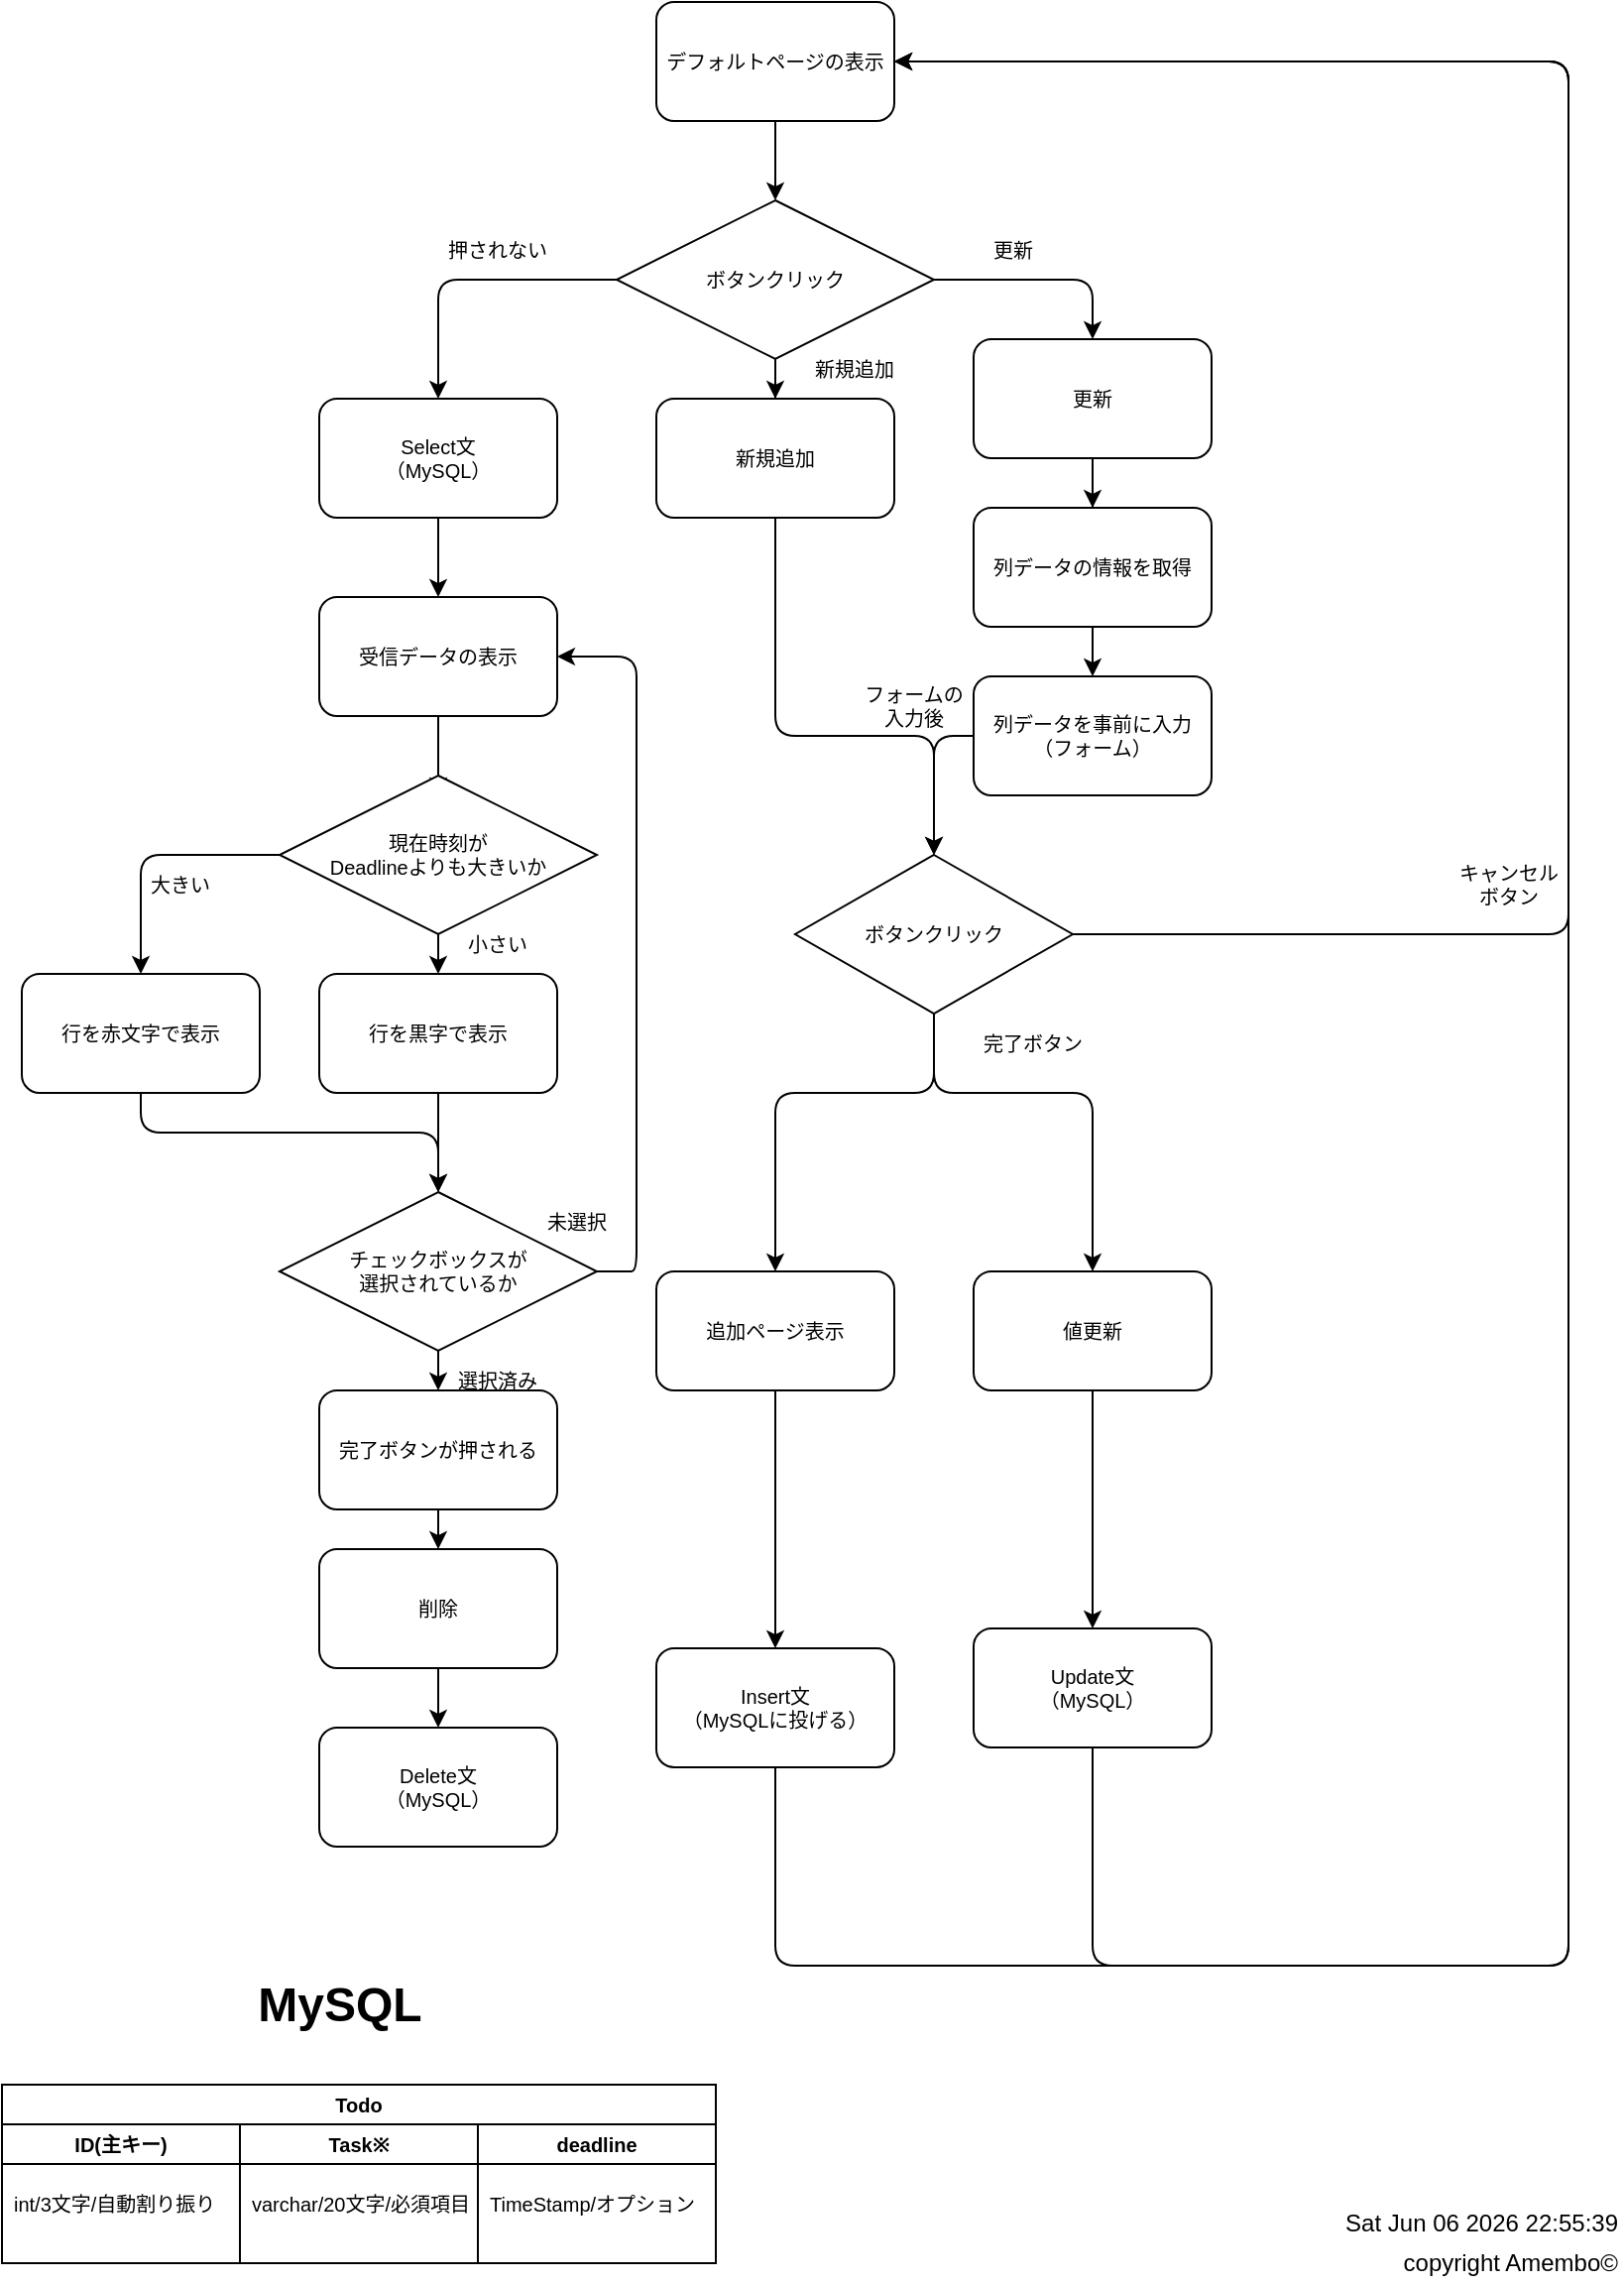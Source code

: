 <mxfile>
    <diagram id="_UTnIzZOx8dHEmtjMyRb" name="Flow">
        <mxGraphModel dx="891" dy="1687" grid="1" gridSize="10" guides="1" tooltips="1" connect="1" arrows="1" fold="1" page="1" pageScale="1" pageWidth="827" pageHeight="1169" background="none" math="0" shadow="0">
            <root>
                <mxCell id="ogp9B6KFs-9lG9ugsGGI-0"/>
                <mxCell id="ogp9B6KFs-9lG9ugsGGI-1" parent="ogp9B6KFs-9lG9ugsGGI-0"/>
                <mxCell id="ogp9B6KFs-9lG9ugsGGI-10" style="edgeStyle=none;html=1;fontFamily=Helvetica;fontSize=10;fillColor=default;" parent="ogp9B6KFs-9lG9ugsGGI-1" source="ogp9B6KFs-9lG9ugsGGI-4" target="ogp9B6KFs-9lG9ugsGGI-6" edge="1">
                    <mxGeometry relative="1" as="geometry"/>
                </mxCell>
                <mxCell id="ogp9B6KFs-9lG9ugsGGI-4" value="デフォルトページの表示" style="rounded=1;whiteSpace=wrap;html=1;fontFamily=Helvetica;fontSize=10;" parent="ogp9B6KFs-9lG9ugsGGI-1" vertex="1">
                    <mxGeometry x="340" y="-1150" width="120" height="60" as="geometry"/>
                </mxCell>
                <mxCell id="ogp9B6KFs-9lG9ugsGGI-13" style="edgeStyle=none;html=1;fontFamily=Helvetica;fontSize=10;fillColor=default;startArrow=none;entryX=0.5;entryY=0;entryDx=0;entryDy=0;exitX=0.5;exitY=1;exitDx=0;exitDy=0;" parent="ogp9B6KFs-9lG9ugsGGI-1" source="ogp9B6KFs-9lG9ugsGGI-5" target="bqBpQMi_T5sMXnGH0rjF-1" edge="1">
                    <mxGeometry relative="1" as="geometry">
                        <Array as="points">
                            <mxPoint x="400" y="-780"/>
                            <mxPoint x="480" y="-780"/>
                        </Array>
                    </mxGeometry>
                </mxCell>
                <mxCell id="ogp9B6KFs-9lG9ugsGGI-5" value="新規追加" style="rounded=1;whiteSpace=wrap;html=1;fontFamily=Helvetica;fontSize=10;" parent="ogp9B6KFs-9lG9ugsGGI-1" vertex="1">
                    <mxGeometry x="340" y="-950" width="120" height="60" as="geometry"/>
                </mxCell>
                <mxCell id="ogp9B6KFs-9lG9ugsGGI-8" style="edgeStyle=none;html=1;fontFamily=Helvetica;fontSize=10;fillColor=default;entryX=0.5;entryY=0;entryDx=0;entryDy=0;" parent="ogp9B6KFs-9lG9ugsGGI-1" source="ogp9B6KFs-9lG9ugsGGI-6" target="ogp9B6KFs-9lG9ugsGGI-5" edge="1">
                    <mxGeometry relative="1" as="geometry">
                        <mxPoint x="180" y="-1010" as="targetPoint"/>
                        <Array as="points"/>
                    </mxGeometry>
                </mxCell>
                <mxCell id="bz7G_Bc04t0H2JR9KmnL-1" style="edgeStyle=none;html=1;entryX=0.5;entryY=0;entryDx=0;entryDy=0;fontFamily=Helvetica;fontSize=10;fillColor=default;" parent="ogp9B6KFs-9lG9ugsGGI-1" source="ogp9B6KFs-9lG9ugsGGI-6" target="bz7G_Bc04t0H2JR9KmnL-0" edge="1">
                    <mxGeometry relative="1" as="geometry">
                        <Array as="points">
                            <mxPoint x="230" y="-1010"/>
                        </Array>
                    </mxGeometry>
                </mxCell>
                <mxCell id="ogp9B6KFs-9lG9ugsGGI-18" style="edgeStyle=none;html=1;fontFamily=Helvetica;fontSize=10;fillColor=default;startArrow=none;" parent="ogp9B6KFs-9lG9ugsGGI-1" source="bqBpQMi_T5sMXnGH0rjF-4" target="ogp9B6KFs-9lG9ugsGGI-17" edge="1">
                    <mxGeometry relative="1" as="geometry"/>
                </mxCell>
                <mxCell id="bqBpQMi_T5sMXnGH0rjF-6" style="edgeStyle=none;html=1;fontFamily=Helvetica;fontSize=10;fillColor=default;" parent="ogp9B6KFs-9lG9ugsGGI-1" source="ogp9B6KFs-9lG9ugsGGI-7" target="bqBpQMi_T5sMXnGH0rjF-4" edge="1">
                    <mxGeometry relative="1" as="geometry"/>
                </mxCell>
                <mxCell id="ogp9B6KFs-9lG9ugsGGI-7" value="更新" style="rounded=1;whiteSpace=wrap;html=1;fontFamily=Helvetica;fontSize=10;" parent="ogp9B6KFs-9lG9ugsGGI-1" vertex="1">
                    <mxGeometry x="500" y="-980" width="120" height="60" as="geometry"/>
                </mxCell>
                <mxCell id="ogp9B6KFs-9lG9ugsGGI-9" style="edgeStyle=none;html=1;fontFamily=Helvetica;fontSize=10;fillColor=default;exitX=1;exitY=0.5;exitDx=0;exitDy=0;" parent="ogp9B6KFs-9lG9ugsGGI-1" source="ogp9B6KFs-9lG9ugsGGI-6" target="ogp9B6KFs-9lG9ugsGGI-7" edge="1">
                    <mxGeometry relative="1" as="geometry">
                        <mxPoint x="200" y="-940" as="targetPoint"/>
                        <mxPoint x="315" y="-1000" as="sourcePoint"/>
                        <Array as="points">
                            <mxPoint x="560" y="-1010"/>
                        </Array>
                    </mxGeometry>
                </mxCell>
                <mxCell id="ogp9B6KFs-9lG9ugsGGI-15" style="edgeStyle=none;html=1;fontFamily=Helvetica;fontSize=10;fillColor=default;" parent="ogp9B6KFs-9lG9ugsGGI-1" source="ogp9B6KFs-9lG9ugsGGI-12" target="ogp9B6KFs-9lG9ugsGGI-14" edge="1">
                    <mxGeometry relative="1" as="geometry"/>
                </mxCell>
                <mxCell id="ogp9B6KFs-9lG9ugsGGI-12" value="追加ページ表示" style="rounded=1;whiteSpace=wrap;html=1;fontFamily=Helvetica;fontSize=10;" parent="ogp9B6KFs-9lG9ugsGGI-1" vertex="1">
                    <mxGeometry x="340" y="-510" width="120" height="60" as="geometry"/>
                </mxCell>
                <mxCell id="ogp9B6KFs-9lG9ugsGGI-16" style="edgeStyle=none;html=1;entryX=1;entryY=0.5;entryDx=0;entryDy=0;fontFamily=Helvetica;fontSize=10;fillColor=default;exitX=0.5;exitY=1;exitDx=0;exitDy=0;" parent="ogp9B6KFs-9lG9ugsGGI-1" source="ogp9B6KFs-9lG9ugsGGI-14" target="ogp9B6KFs-9lG9ugsGGI-4" edge="1">
                    <mxGeometry relative="1" as="geometry">
                        <Array as="points">
                            <mxPoint x="400" y="-160"/>
                            <mxPoint x="800" y="-160"/>
                            <mxPoint x="800" y="-400"/>
                            <mxPoint x="800" y="-850"/>
                            <mxPoint x="800" y="-1120"/>
                        </Array>
                    </mxGeometry>
                </mxCell>
                <mxCell id="ogp9B6KFs-9lG9ugsGGI-14" value="Insert文&lt;br&gt;（MySQLに投げる）" style="rounded=1;whiteSpace=wrap;html=1;fontFamily=Helvetica;fontSize=10;" parent="ogp9B6KFs-9lG9ugsGGI-1" vertex="1">
                    <mxGeometry x="340" y="-320" width="120" height="60" as="geometry"/>
                </mxCell>
                <mxCell id="bqBpQMi_T5sMXnGH0rjF-8" style="edgeStyle=none;html=1;entryX=0.5;entryY=0;entryDx=0;entryDy=0;fontFamily=Helvetica;fontSize=10;fillColor=default;" parent="ogp9B6KFs-9lG9ugsGGI-1" source="ogp9B6KFs-9lG9ugsGGI-17" target="bqBpQMi_T5sMXnGH0rjF-1" edge="1">
                    <mxGeometry relative="1" as="geometry">
                        <Array as="points">
                            <mxPoint x="480" y="-780"/>
                        </Array>
                    </mxGeometry>
                </mxCell>
                <mxCell id="ogp9B6KFs-9lG9ugsGGI-17" value="列データを事前に入力&lt;br&gt;（フォーム）" style="rounded=1;whiteSpace=wrap;html=1;fontFamily=Helvetica;fontSize=10;" parent="ogp9B6KFs-9lG9ugsGGI-1" vertex="1">
                    <mxGeometry x="500" y="-810" width="120" height="60" as="geometry"/>
                </mxCell>
                <mxCell id="ogp9B6KFs-9lG9ugsGGI-28" style="edgeStyle=none;html=1;fontFamily=Helvetica;fontSize=10;fillColor=default;" parent="ogp9B6KFs-9lG9ugsGGI-1" source="ogp9B6KFs-9lG9ugsGGI-21" target="ogp9B6KFs-9lG9ugsGGI-27" edge="1">
                    <mxGeometry relative="1" as="geometry"/>
                </mxCell>
                <mxCell id="ogp9B6KFs-9lG9ugsGGI-21" value="削除" style="rounded=1;whiteSpace=wrap;html=1;fontFamily=Helvetica;fontSize=10;" parent="ogp9B6KFs-9lG9ugsGGI-1" vertex="1">
                    <mxGeometry x="170" y="-370" width="120" height="60" as="geometry"/>
                </mxCell>
                <mxCell id="ogp9B6KFs-9lG9ugsGGI-26" style="edgeStyle=none;html=1;fontFamily=Helvetica;fontSize=10;fillColor=default;" parent="ogp9B6KFs-9lG9ugsGGI-1" source="ogp9B6KFs-9lG9ugsGGI-23" target="ogp9B6KFs-9lG9ugsGGI-25" edge="1">
                    <mxGeometry relative="1" as="geometry"/>
                </mxCell>
                <mxCell id="ogp9B6KFs-9lG9ugsGGI-23" value="値更新" style="rounded=1;whiteSpace=wrap;html=1;fontFamily=Helvetica;fontSize=10;" parent="ogp9B6KFs-9lG9ugsGGI-1" vertex="1">
                    <mxGeometry x="500" y="-510" width="120" height="60" as="geometry"/>
                </mxCell>
                <mxCell id="ogp9B6KFs-9lG9ugsGGI-31" style="edgeStyle=none;html=1;entryX=1;entryY=0.5;entryDx=0;entryDy=0;fontFamily=Helvetica;fontSize=10;fillColor=default;exitX=0.5;exitY=1;exitDx=0;exitDy=0;" parent="ogp9B6KFs-9lG9ugsGGI-1" source="ogp9B6KFs-9lG9ugsGGI-25" target="ogp9B6KFs-9lG9ugsGGI-4" edge="1">
                    <mxGeometry relative="1" as="geometry">
                        <Array as="points">
                            <mxPoint x="560" y="-160"/>
                            <mxPoint x="800" y="-160"/>
                            <mxPoint x="800" y="-1120"/>
                        </Array>
                    </mxGeometry>
                </mxCell>
                <mxCell id="ogp9B6KFs-9lG9ugsGGI-25" value="Update文&lt;br&gt;（MySQL）" style="rounded=1;whiteSpace=wrap;html=1;fontFamily=Helvetica;fontSize=10;" parent="ogp9B6KFs-9lG9ugsGGI-1" vertex="1">
                    <mxGeometry x="500" y="-330" width="120" height="60" as="geometry"/>
                </mxCell>
                <mxCell id="ogp9B6KFs-9lG9ugsGGI-27" value="Delete文&lt;br&gt;（MySQL）" style="rounded=1;whiteSpace=wrap;html=1;fontFamily=Helvetica;fontSize=10;" parent="ogp9B6KFs-9lG9ugsGGI-1" vertex="1">
                    <mxGeometry x="170" y="-280" width="120" height="60" as="geometry"/>
                </mxCell>
                <mxCell id="ogp9B6KFs-9lG9ugsGGI-32" value="Todo" style="swimlane;childLayout=stackLayout;resizeParent=1;resizeParentMax=0;startSize=20;fontFamily=Helvetica;fontSize=10;swimlaneFillColor=default;" parent="ogp9B6KFs-9lG9ugsGGI-1" vertex="1">
                    <mxGeometry x="10" y="-100" width="360" height="90" as="geometry"/>
                </mxCell>
                <mxCell id="ogp9B6KFs-9lG9ugsGGI-33" value="ID(主キー)" style="swimlane;startSize=20;fontFamily=Helvetica;fontSize=10;" parent="ogp9B6KFs-9lG9ugsGGI-32" vertex="1">
                    <mxGeometry y="20" width="120" height="70" as="geometry"/>
                </mxCell>
                <mxCell id="ogp9B6KFs-9lG9ugsGGI-37" value="int/3文字/自動割り振り" style="text;strokeColor=none;fillColor=none;align=left;verticalAlign=middle;spacingLeft=4;spacingRight=4;overflow=hidden;points=[[0,0.5],[1,0.5]];portConstraint=eastwest;rotatable=0;fontFamily=Helvetica;fontSize=10;" parent="ogp9B6KFs-9lG9ugsGGI-33" vertex="1">
                    <mxGeometry y="20" width="120" height="40" as="geometry"/>
                </mxCell>
                <mxCell id="ogp9B6KFs-9lG9ugsGGI-34" value="Task※" style="swimlane;startSize=20;fontFamily=Helvetica;fontSize=10;" parent="ogp9B6KFs-9lG9ugsGGI-32" vertex="1">
                    <mxGeometry x="120" y="20" width="120" height="70" as="geometry"/>
                </mxCell>
                <mxCell id="ogp9B6KFs-9lG9ugsGGI-38" value="varchar/20文字/必須項目" style="text;strokeColor=none;fillColor=none;align=left;verticalAlign=middle;spacingLeft=4;spacingRight=4;overflow=hidden;points=[[0,0.5],[1,0.5]];portConstraint=eastwest;rotatable=0;fontFamily=Helvetica;fontSize=10;" parent="ogp9B6KFs-9lG9ugsGGI-34" vertex="1">
                    <mxGeometry y="20" width="120" height="40" as="geometry"/>
                </mxCell>
                <mxCell id="ogp9B6KFs-9lG9ugsGGI-35" value="deadline" style="swimlane;startSize=20;fontFamily=Helvetica;fontSize=10;" parent="ogp9B6KFs-9lG9ugsGGI-32" vertex="1">
                    <mxGeometry x="240" y="20" width="120" height="70" as="geometry"/>
                </mxCell>
                <mxCell id="ogp9B6KFs-9lG9ugsGGI-39" value="TimeStamp/オプション" style="text;strokeColor=none;fillColor=none;align=left;verticalAlign=middle;spacingLeft=4;spacingRight=4;overflow=hidden;points=[[0,0.5],[1,0.5]];portConstraint=eastwest;rotatable=0;fontFamily=Helvetica;fontSize=10;" parent="ogp9B6KFs-9lG9ugsGGI-35" vertex="1">
                    <mxGeometry y="20" width="120" height="40" as="geometry"/>
                </mxCell>
                <mxCell id="ogp9B6KFs-9lG9ugsGGI-36" value="MySQL" style="text;strokeColor=none;fillColor=none;html=1;fontSize=24;fontStyle=1;verticalAlign=middle;align=center;fontFamily=Helvetica;" parent="ogp9B6KFs-9lG9ugsGGI-1" vertex="1">
                    <mxGeometry x="130" y="-160" width="100" height="40" as="geometry"/>
                </mxCell>
                <mxCell id="bz7G_Bc04t0H2JR9KmnL-6" style="edgeStyle=none;html=1;fontFamily=Helvetica;fontSize=10;fillColor=default;" parent="ogp9B6KFs-9lG9ugsGGI-1" source="bz7G_Bc04t0H2JR9KmnL-0" target="bz7G_Bc04t0H2JR9KmnL-5" edge="1">
                    <mxGeometry relative="1" as="geometry"/>
                </mxCell>
                <mxCell id="bz7G_Bc04t0H2JR9KmnL-0" value="Select文&lt;br&gt;（MySQL）" style="rounded=1;whiteSpace=wrap;html=1;fontFamily=Helvetica;fontSize=10;" parent="ogp9B6KFs-9lG9ugsGGI-1" vertex="1">
                    <mxGeometry x="170" y="-950" width="120" height="60" as="geometry"/>
                </mxCell>
                <mxCell id="bz7G_Bc04t0H2JR9KmnL-2" value="更新" style="text;html=1;strokeColor=none;fillColor=none;align=center;verticalAlign=middle;whiteSpace=wrap;rounded=0;fontFamily=Helvetica;fontSize=10;" parent="ogp9B6KFs-9lG9ugsGGI-1" vertex="1">
                    <mxGeometry x="490" y="-1040" width="60" height="30" as="geometry"/>
                </mxCell>
                <mxCell id="bz7G_Bc04t0H2JR9KmnL-4" value="押されない" style="text;html=1;strokeColor=none;fillColor=none;align=center;verticalAlign=middle;whiteSpace=wrap;rounded=0;fontFamily=Helvetica;fontSize=10;" parent="ogp9B6KFs-9lG9ugsGGI-1" vertex="1">
                    <mxGeometry x="230" y="-1040" width="60" height="30" as="geometry"/>
                </mxCell>
                <mxCell id="bz7G_Bc04t0H2JR9KmnL-9" style="edgeStyle=none;html=1;fontFamily=Helvetica;fontSize=10;fillColor=default;" parent="ogp9B6KFs-9lG9ugsGGI-1" source="bz7G_Bc04t0H2JR9KmnL-5" edge="1">
                    <mxGeometry relative="1" as="geometry">
                        <mxPoint x="230" y="-750" as="targetPoint"/>
                    </mxGeometry>
                </mxCell>
                <mxCell id="bz7G_Bc04t0H2JR9KmnL-5" value="受信データの表示" style="rounded=1;whiteSpace=wrap;html=1;fontFamily=Helvetica;fontSize=10;" parent="ogp9B6KFs-9lG9ugsGGI-1" vertex="1">
                    <mxGeometry x="170" y="-850" width="120" height="60" as="geometry"/>
                </mxCell>
                <mxCell id="bz7G_Bc04t0H2JR9KmnL-11" style="edgeStyle=none;html=1;fontFamily=Helvetica;fontSize=10;fillColor=default;" parent="ogp9B6KFs-9lG9ugsGGI-1" source="bz7G_Bc04t0H2JR9KmnL-10" edge="1">
                    <mxGeometry relative="1" as="geometry">
                        <mxPoint x="80" y="-660" as="targetPoint"/>
                        <Array as="points">
                            <mxPoint x="80" y="-720"/>
                        </Array>
                    </mxGeometry>
                </mxCell>
                <mxCell id="bz7G_Bc04t0H2JR9KmnL-14" style="edgeStyle=none;html=1;fontFamily=Helvetica;fontSize=10;fillColor=default;" parent="ogp9B6KFs-9lG9ugsGGI-1" source="bz7G_Bc04t0H2JR9KmnL-10" target="bz7G_Bc04t0H2JR9KmnL-13" edge="1">
                    <mxGeometry relative="1" as="geometry"/>
                </mxCell>
                <mxCell id="bz7G_Bc04t0H2JR9KmnL-10" value="現在時刻が&lt;br&gt;Deadlineよりも大きいか" style="rhombus;whiteSpace=wrap;html=1;fontFamily=Helvetica;fontSize=10;" parent="ogp9B6KFs-9lG9ugsGGI-1" vertex="1">
                    <mxGeometry x="150" y="-760" width="160" height="80" as="geometry"/>
                </mxCell>
                <mxCell id="bz7G_Bc04t0H2JR9KmnL-18" style="edgeStyle=none;html=1;fontFamily=Helvetica;fontSize=10;fillColor=default;" parent="ogp9B6KFs-9lG9ugsGGI-1" source="bz7G_Bc04t0H2JR9KmnL-12" edge="1">
                    <mxGeometry relative="1" as="geometry">
                        <mxPoint x="230" y="-550" as="targetPoint"/>
                        <Array as="points">
                            <mxPoint x="80" y="-580"/>
                            <mxPoint x="230" y="-580"/>
                        </Array>
                    </mxGeometry>
                </mxCell>
                <mxCell id="bz7G_Bc04t0H2JR9KmnL-12" value="行を赤文字で表示" style="rounded=1;whiteSpace=wrap;html=1;fontFamily=Helvetica;fontSize=10;" parent="ogp9B6KFs-9lG9ugsGGI-1" vertex="1">
                    <mxGeometry x="20" y="-660" width="120" height="60" as="geometry"/>
                </mxCell>
                <mxCell id="bz7G_Bc04t0H2JR9KmnL-19" style="edgeStyle=none;html=1;entryX=0.5;entryY=0;entryDx=0;entryDy=0;fontFamily=Helvetica;fontSize=10;fillColor=default;" parent="ogp9B6KFs-9lG9ugsGGI-1" source="bz7G_Bc04t0H2JR9KmnL-13" edge="1">
                    <mxGeometry relative="1" as="geometry">
                        <mxPoint x="230" y="-550" as="targetPoint"/>
                    </mxGeometry>
                </mxCell>
                <mxCell id="bz7G_Bc04t0H2JR9KmnL-13" value="行を黒字で表示" style="rounded=1;whiteSpace=wrap;html=1;fontFamily=Helvetica;fontSize=10;" parent="ogp9B6KFs-9lG9ugsGGI-1" vertex="1">
                    <mxGeometry x="170" y="-660" width="120" height="60" as="geometry"/>
                </mxCell>
                <mxCell id="bz7G_Bc04t0H2JR9KmnL-15" value="大きい" style="text;html=1;strokeColor=none;fillColor=none;align=center;verticalAlign=middle;whiteSpace=wrap;rounded=0;fontFamily=Helvetica;fontSize=10;" parent="ogp9B6KFs-9lG9ugsGGI-1" vertex="1">
                    <mxGeometry x="70" y="-720" width="60" height="30" as="geometry"/>
                </mxCell>
                <mxCell id="bz7G_Bc04t0H2JR9KmnL-16" value="小さい" style="text;html=1;strokeColor=none;fillColor=none;align=center;verticalAlign=middle;whiteSpace=wrap;rounded=0;fontFamily=Helvetica;fontSize=10;" parent="ogp9B6KFs-9lG9ugsGGI-1" vertex="1">
                    <mxGeometry x="230" y="-690" width="60" height="30" as="geometry"/>
                </mxCell>
                <mxCell id="bz7G_Bc04t0H2JR9KmnL-25" style="edgeStyle=none;html=1;entryX=1;entryY=0.5;entryDx=0;entryDy=0;fontFamily=Helvetica;fontSize=10;fillColor=default;" parent="ogp9B6KFs-9lG9ugsGGI-1" source="bz7G_Bc04t0H2JR9KmnL-20" target="bz7G_Bc04t0H2JR9KmnL-5" edge="1">
                    <mxGeometry relative="1" as="geometry">
                        <Array as="points">
                            <mxPoint x="320" y="-510"/>
                            <mxPoint x="330" y="-510"/>
                            <mxPoint x="330" y="-820"/>
                        </Array>
                    </mxGeometry>
                </mxCell>
                <mxCell id="bz7G_Bc04t0H2JR9KmnL-26" style="edgeStyle=none;html=1;fontFamily=Helvetica;fontSize=10;fillColor=default;entryX=0.5;entryY=0;entryDx=0;entryDy=0;" parent="ogp9B6KFs-9lG9ugsGGI-1" source="bz7G_Bc04t0H2JR9KmnL-20" target="GOAnfIxzcRdFg-gRvxcu-0" edge="1">
                    <mxGeometry relative="1" as="geometry"/>
                </mxCell>
                <mxCell id="bz7G_Bc04t0H2JR9KmnL-20" value="チェックボックスが&lt;br&gt;選択されているか" style="rhombus;whiteSpace=wrap;html=1;fontFamily=Helvetica;fontSize=10;" parent="ogp9B6KFs-9lG9ugsGGI-1" vertex="1">
                    <mxGeometry x="150" y="-550" width="160" height="80" as="geometry"/>
                </mxCell>
                <mxCell id="bz7G_Bc04t0H2JR9KmnL-27" value="選択済み" style="text;html=1;strokeColor=none;fillColor=none;align=center;verticalAlign=middle;whiteSpace=wrap;rounded=0;fontFamily=Helvetica;fontSize=10;" parent="ogp9B6KFs-9lG9ugsGGI-1" vertex="1">
                    <mxGeometry x="230" y="-470" width="60" height="30" as="geometry"/>
                </mxCell>
                <mxCell id="bz7G_Bc04t0H2JR9KmnL-28" value="未選択" style="text;html=1;strokeColor=none;fillColor=none;align=center;verticalAlign=middle;whiteSpace=wrap;rounded=0;fontFamily=Helvetica;fontSize=10;" parent="ogp9B6KFs-9lG9ugsGGI-1" vertex="1">
                    <mxGeometry x="270" y="-550" width="60" height="30" as="geometry"/>
                </mxCell>
                <mxCell id="GOAnfIxzcRdFg-gRvxcu-1" style="edgeStyle=none;html=1;fontFamily=Helvetica;fontSize=10;fillColor=default;" parent="ogp9B6KFs-9lG9ugsGGI-1" source="GOAnfIxzcRdFg-gRvxcu-0" target="ogp9B6KFs-9lG9ugsGGI-21" edge="1">
                    <mxGeometry relative="1" as="geometry"/>
                </mxCell>
                <mxCell id="GOAnfIxzcRdFg-gRvxcu-0" value="完了ボタンが押される" style="rounded=1;whiteSpace=wrap;html=1;fontFamily=Helvetica;fontSize=10;" parent="ogp9B6KFs-9lG9ugsGGI-1" vertex="1">
                    <mxGeometry x="170" y="-450" width="120" height="60" as="geometry"/>
                </mxCell>
                <mxCell id="ogp9B6KFs-9lG9ugsGGI-6" value="ボタンクリック" style="rhombus;whiteSpace=wrap;html=1;fontFamily=Helvetica;fontSize=10;" parent="ogp9B6KFs-9lG9ugsGGI-1" vertex="1">
                    <mxGeometry x="320" y="-1050" width="160" height="80" as="geometry"/>
                </mxCell>
                <mxCell id="bqBpQMi_T5sMXnGH0rjF-0" value="" style="edgeStyle=none;html=1;fontFamily=Helvetica;fontSize=10;fillColor=default;endArrow=none;" parent="ogp9B6KFs-9lG9ugsGGI-1" source="ogp9B6KFs-9lG9ugsGGI-5" target="ogp9B6KFs-9lG9ugsGGI-6" edge="1">
                    <mxGeometry relative="1" as="geometry">
                        <mxPoint x="400" y="-890" as="sourcePoint"/>
                        <mxPoint x="400" y="-690" as="targetPoint"/>
                    </mxGeometry>
                </mxCell>
                <mxCell id="bqBpQMi_T5sMXnGH0rjF-9" style="edgeStyle=none;html=1;entryX=0.5;entryY=0;entryDx=0;entryDy=0;fontFamily=Helvetica;fontSize=10;fillColor=default;" parent="ogp9B6KFs-9lG9ugsGGI-1" source="bqBpQMi_T5sMXnGH0rjF-1" target="ogp9B6KFs-9lG9ugsGGI-12" edge="1">
                    <mxGeometry relative="1" as="geometry">
                        <Array as="points">
                            <mxPoint x="480" y="-600"/>
                            <mxPoint x="400" y="-600"/>
                        </Array>
                    </mxGeometry>
                </mxCell>
                <mxCell id="bqBpQMi_T5sMXnGH0rjF-10" style="edgeStyle=none;html=1;entryX=0.5;entryY=0;entryDx=0;entryDy=0;fontFamily=Helvetica;fontSize=10;fillColor=default;" parent="ogp9B6KFs-9lG9ugsGGI-1" source="bqBpQMi_T5sMXnGH0rjF-1" target="ogp9B6KFs-9lG9ugsGGI-23" edge="1">
                    <mxGeometry relative="1" as="geometry">
                        <Array as="points">
                            <mxPoint x="480" y="-600"/>
                            <mxPoint x="520" y="-600"/>
                            <mxPoint x="560" y="-600"/>
                        </Array>
                    </mxGeometry>
                </mxCell>
                <mxCell id="bqBpQMi_T5sMXnGH0rjF-12" style="edgeStyle=none;html=1;entryX=1;entryY=0.5;entryDx=0;entryDy=0;fontFamily=Helvetica;fontSize=10;fillColor=default;" parent="ogp9B6KFs-9lG9ugsGGI-1" source="bqBpQMi_T5sMXnGH0rjF-1" target="ogp9B6KFs-9lG9ugsGGI-4" edge="1">
                    <mxGeometry relative="1" as="geometry">
                        <Array as="points">
                            <mxPoint x="800" y="-680"/>
                            <mxPoint x="800" y="-1120"/>
                        </Array>
                    </mxGeometry>
                </mxCell>
                <mxCell id="bqBpQMi_T5sMXnGH0rjF-1" value="ボタンクリック" style="rhombus;whiteSpace=wrap;html=1;fontFamily=Helvetica;fontSize=10;" parent="ogp9B6KFs-9lG9ugsGGI-1" vertex="1">
                    <mxGeometry x="410" y="-720" width="140" height="80" as="geometry"/>
                </mxCell>
                <mxCell id="bqBpQMi_T5sMXnGH0rjF-2" value="新規追加" style="text;html=1;strokeColor=none;fillColor=none;align=center;verticalAlign=middle;whiteSpace=wrap;rounded=0;fontFamily=Helvetica;fontSize=10;" parent="ogp9B6KFs-9lG9ugsGGI-1" vertex="1">
                    <mxGeometry x="410" y="-980" width="60" height="30" as="geometry"/>
                </mxCell>
                <mxCell id="bqBpQMi_T5sMXnGH0rjF-4" value="列データの情報を取得" style="rounded=1;whiteSpace=wrap;html=1;fontFamily=Helvetica;fontSize=10;" parent="ogp9B6KFs-9lG9ugsGGI-1" vertex="1">
                    <mxGeometry x="500" y="-895" width="120" height="60" as="geometry"/>
                </mxCell>
                <mxCell id="bqBpQMi_T5sMXnGH0rjF-5" value="" style="edgeStyle=none;html=1;fontFamily=Helvetica;fontSize=10;fillColor=default;endArrow=none;" parent="ogp9B6KFs-9lG9ugsGGI-1" source="ogp9B6KFs-9lG9ugsGGI-7" target="bqBpQMi_T5sMXnGH0rjF-4" edge="1">
                    <mxGeometry relative="1" as="geometry">
                        <mxPoint x="560" y="-920" as="sourcePoint"/>
                        <mxPoint x="560" y="-780" as="targetPoint"/>
                    </mxGeometry>
                </mxCell>
                <mxCell id="bqBpQMi_T5sMXnGH0rjF-7" value="フォームの入力後" style="text;html=1;strokeColor=none;fillColor=none;align=center;verticalAlign=middle;whiteSpace=wrap;rounded=0;fontFamily=Helvetica;fontSize=10;" parent="ogp9B6KFs-9lG9ugsGGI-1" vertex="1">
                    <mxGeometry x="440" y="-810" width="60" height="30" as="geometry"/>
                </mxCell>
                <mxCell id="bqBpQMi_T5sMXnGH0rjF-11" value="完了ボタン" style="text;html=1;strokeColor=none;fillColor=none;align=center;verticalAlign=middle;whiteSpace=wrap;rounded=0;fontFamily=Helvetica;fontSize=10;" parent="ogp9B6KFs-9lG9ugsGGI-1" vertex="1">
                    <mxGeometry x="500" y="-640" width="60" height="30" as="geometry"/>
                </mxCell>
                <mxCell id="bqBpQMi_T5sMXnGH0rjF-13" value="キャンセルボタン" style="text;html=1;strokeColor=none;fillColor=none;align=center;verticalAlign=middle;whiteSpace=wrap;rounded=0;fontFamily=Helvetica;fontSize=10;" parent="ogp9B6KFs-9lG9ugsGGI-1" vertex="1">
                    <mxGeometry x="740" y="-720" width="60" height="30" as="geometry"/>
                </mxCell>
                <UserObject label="copyright Amembo©" placeholders="1" name="Variable" id="swpz8JyTimqVLarzx3mO-0">
                    <mxCell style="text;html=1;strokeColor=none;fillColor=none;align=right;verticalAlign=middle;whiteSpace=wrap;overflow=hidden;" parent="ogp9B6KFs-9lG9ugsGGI-1" vertex="1">
                        <mxGeometry x="707" y="-20" width="120" height="20" as="geometry"/>
                    </mxCell>
                </UserObject>
                <UserObject label="%date{ddd mmm dd yyyy HH:MM:ss}%" placeholders="1" id="swpz8JyTimqVLarzx3mO-1">
                    <mxCell style="text;html=1;strokeColor=none;fillColor=none;align=right;verticalAlign=middle;whiteSpace=wrap;overflow=hidden;" parent="ogp9B6KFs-9lG9ugsGGI-1" vertex="1">
                        <mxGeometry x="667" y="-40" width="160" height="20" as="geometry"/>
                    </mxCell>
                </UserObject>
            </root>
        </mxGraphModel>
    </diagram>
</mxfile>